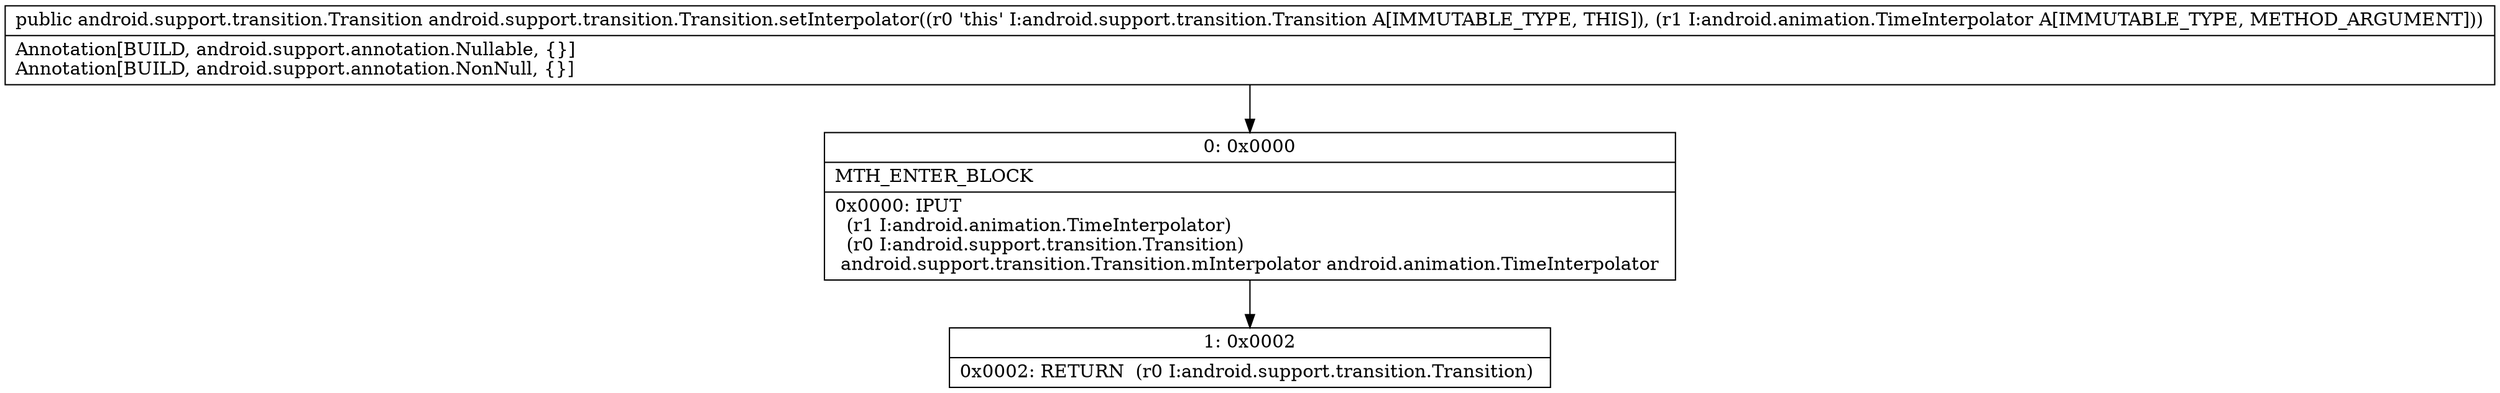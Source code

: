digraph "CFG forandroid.support.transition.Transition.setInterpolator(Landroid\/animation\/TimeInterpolator;)Landroid\/support\/transition\/Transition;" {
Node_0 [shape=record,label="{0\:\ 0x0000|MTH_ENTER_BLOCK\l|0x0000: IPUT  \l  (r1 I:android.animation.TimeInterpolator)\l  (r0 I:android.support.transition.Transition)\l android.support.transition.Transition.mInterpolator android.animation.TimeInterpolator \l}"];
Node_1 [shape=record,label="{1\:\ 0x0002|0x0002: RETURN  (r0 I:android.support.transition.Transition) \l}"];
MethodNode[shape=record,label="{public android.support.transition.Transition android.support.transition.Transition.setInterpolator((r0 'this' I:android.support.transition.Transition A[IMMUTABLE_TYPE, THIS]), (r1 I:android.animation.TimeInterpolator A[IMMUTABLE_TYPE, METHOD_ARGUMENT]))  | Annotation[BUILD, android.support.annotation.Nullable, \{\}]\lAnnotation[BUILD, android.support.annotation.NonNull, \{\}]\l}"];
MethodNode -> Node_0;
Node_0 -> Node_1;
}


